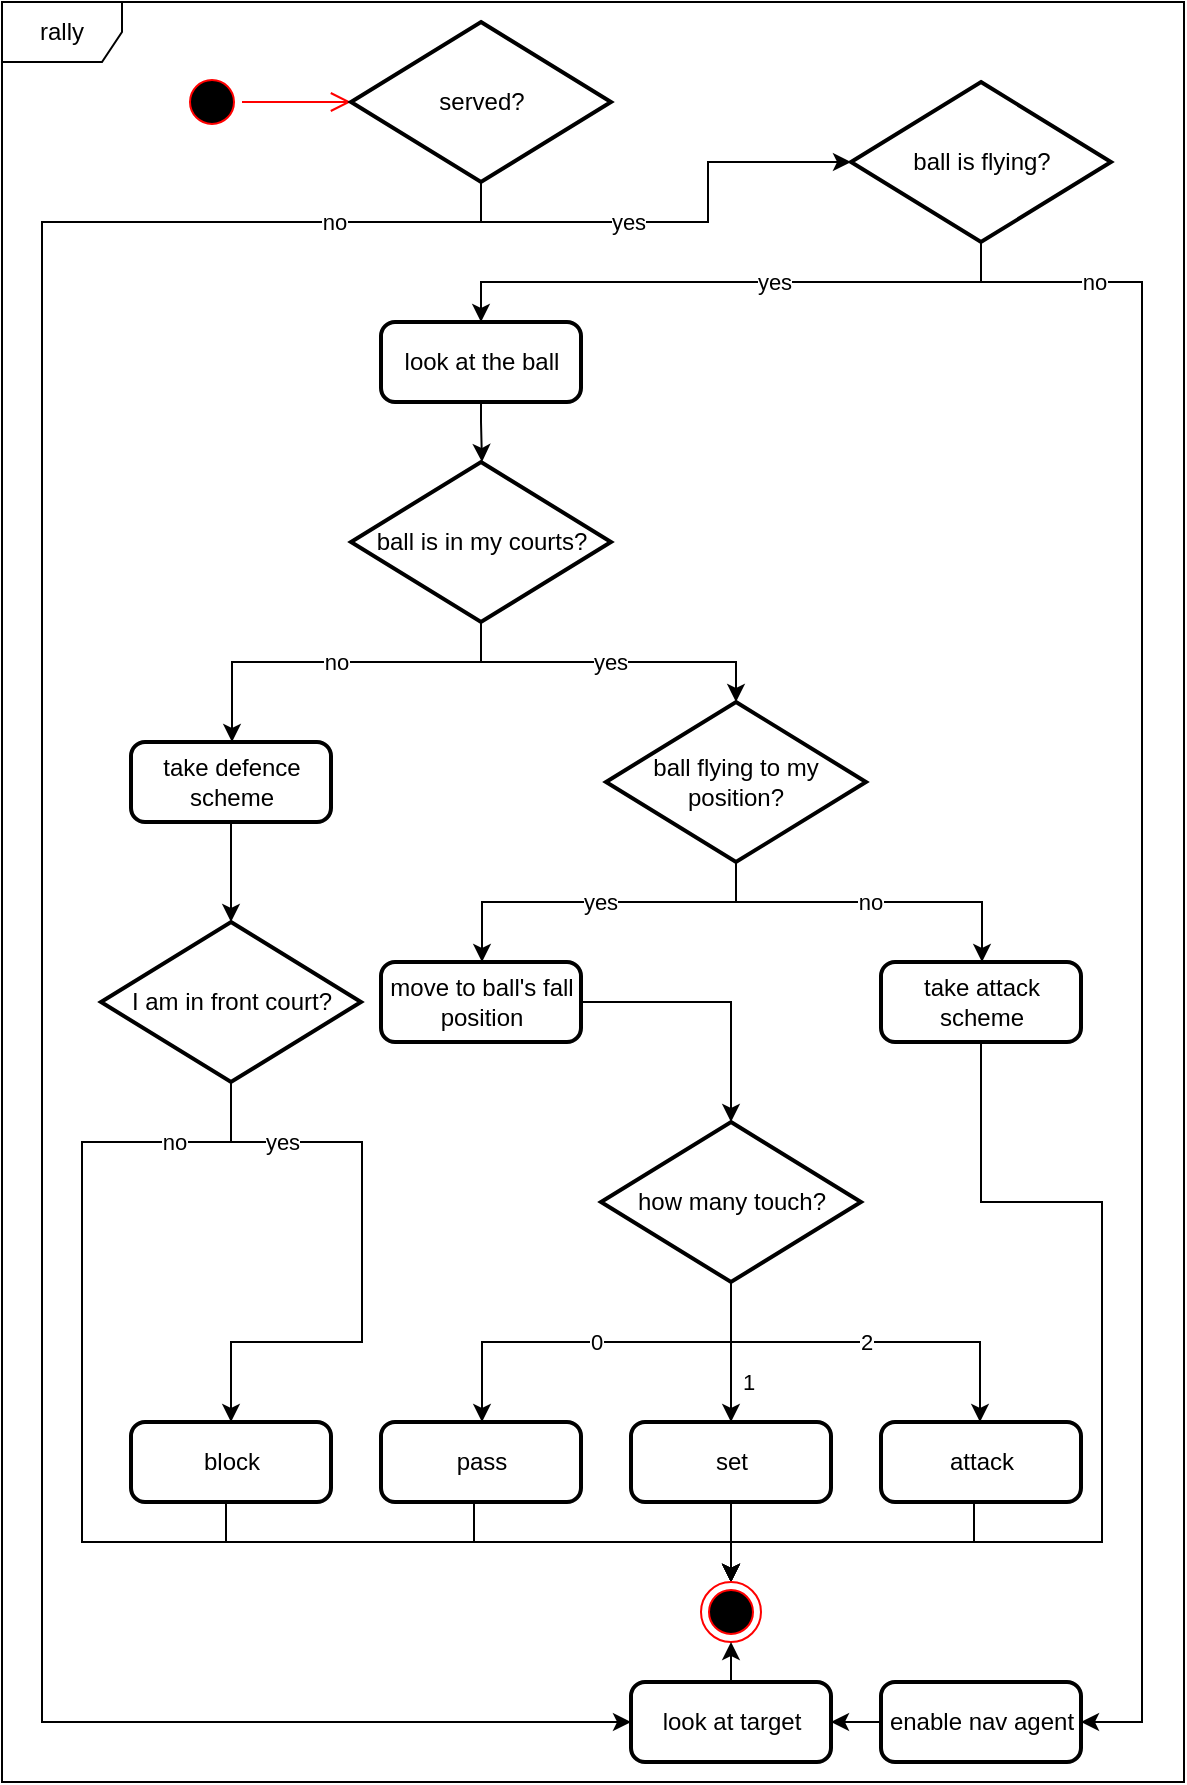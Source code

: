 <mxfile pages="1" version="11.2.5" type="device"><diagram id="eKWF7RJXT1cke-6vsnJ0" name="Page-1"><mxGraphModel dx="826" dy="937" grid="1" gridSize="10" guides="1" tooltips="1" connect="1" arrows="1" fold="1" page="0" pageScale="1" pageWidth="827" pageHeight="1169" math="0" shadow="0"><root><mxCell id="0"/><mxCell id="1" parent="0"/><mxCell id="Ck7tO_PgvUv4vr6AzTIq-21" value="rally" style="shape=umlFrame;whiteSpace=wrap;html=1;" parent="1" vertex="1"><mxGeometry x="-180" y="-400" width="591" height="890" as="geometry"/></mxCell><mxCell id="iUjWre-iTWh2z_IjAO6Z-2" value="ball flying to my position?" style="strokeWidth=2;html=1;shape=mxgraph.flowchart.decision;whiteSpace=wrap;" parent="1" vertex="1"><mxGeometry x="122" y="-50" width="130" height="80" as="geometry"/></mxCell><mxCell id="iUjWre-iTWh2z_IjAO6Z-3" value="take defence scheme" style="rounded=1;whiteSpace=wrap;html=1;absoluteArcSize=1;arcSize=14;strokeWidth=2;" parent="1" vertex="1"><mxGeometry x="-115.5" y="-30" width="100" height="40" as="geometry"/></mxCell><mxCell id="iUjWre-iTWh2z_IjAO6Z-4" value="move to ball's fall position" style="rounded=1;whiteSpace=wrap;html=1;absoluteArcSize=1;arcSize=14;strokeWidth=2;" parent="1" vertex="1"><mxGeometry x="9.5" y="80" width="100" height="40" as="geometry"/></mxCell><mxCell id="iUjWre-iTWh2z_IjAO6Z-6" value="how many touch?" style="strokeWidth=2;html=1;shape=mxgraph.flowchart.decision;whiteSpace=wrap;" parent="1" vertex="1"><mxGeometry x="119.5" y="160" width="130" height="80" as="geometry"/></mxCell><mxCell id="iUjWre-iTWh2z_IjAO6Z-7" value="pass" style="rounded=1;whiteSpace=wrap;html=1;absoluteArcSize=1;arcSize=14;strokeWidth=2;" parent="1" vertex="1"><mxGeometry x="9.5" y="310" width="100" height="40" as="geometry"/></mxCell><mxCell id="iUjWre-iTWh2z_IjAO6Z-8" value="set" style="rounded=1;whiteSpace=wrap;html=1;absoluteArcSize=1;arcSize=14;strokeWidth=2;" parent="1" vertex="1"><mxGeometry x="134.5" y="310" width="100" height="40" as="geometry"/></mxCell><mxCell id="iUjWre-iTWh2z_IjAO6Z-9" value="attack" style="rounded=1;whiteSpace=wrap;html=1;absoluteArcSize=1;arcSize=14;strokeWidth=2;" parent="1" vertex="1"><mxGeometry x="259.5" y="310" width="100" height="40" as="geometry"/></mxCell><mxCell id="iUjWre-iTWh2z_IjAO6Z-10" value="0" style="endArrow=classic;html=1;edgeStyle=orthogonalEdgeStyle;rounded=0;exitX=0.5;exitY=1;exitDx=0;exitDy=0;exitPerimeter=0;" parent="1" source="iUjWre-iTWh2z_IjAO6Z-6" target="iUjWre-iTWh2z_IjAO6Z-7" edge="1"><mxGeometry width="50" height="50" relative="1" as="geometry"><mxPoint x="-100" y="630" as="sourcePoint"/><mxPoint x="-50" y="580" as="targetPoint"/><Array as="points"><mxPoint x="184" y="270"/><mxPoint x="60" y="270"/></Array></mxGeometry></mxCell><mxCell id="iUjWre-iTWh2z_IjAO6Z-11" value="1" style="endArrow=classic;html=1;edgeStyle=orthogonalEdgeStyle;rounded=0;" parent="1" source="iUjWre-iTWh2z_IjAO6Z-6" target="iUjWre-iTWh2z_IjAO6Z-8" edge="1"><mxGeometry x="0.429" y="8" width="50" height="50" relative="1" as="geometry"><mxPoint x="-100" y="630" as="sourcePoint"/><mxPoint x="-50" y="580" as="targetPoint"/><mxPoint as="offset"/></mxGeometry></mxCell><mxCell id="iUjWre-iTWh2z_IjAO6Z-12" value="2" style="endArrow=classic;html=1;edgeStyle=orthogonalEdgeStyle;rounded=0;exitX=0.5;exitY=1;exitDx=0;exitDy=0;exitPerimeter=0;" parent="1" source="iUjWre-iTWh2z_IjAO6Z-6" target="iUjWre-iTWh2z_IjAO6Z-9" edge="1"><mxGeometry width="50" height="50" relative="1" as="geometry"><mxPoint x="-110" y="710" as="sourcePoint"/><mxPoint x="-60" y="660" as="targetPoint"/><Array as="points"><mxPoint x="184" y="270"/><mxPoint x="309" y="270"/></Array></mxGeometry></mxCell><mxCell id="iUjWre-iTWh2z_IjAO6Z-13" value="" style="endArrow=classic;html=1;rounded=0;edgeStyle=orthogonalEdgeStyle;" parent="1" source="iUjWre-iTWh2z_IjAO6Z-4" target="iUjWre-iTWh2z_IjAO6Z-6" edge="1"><mxGeometry width="50" height="50" relative="1" as="geometry"><mxPoint x="-100" y="630" as="sourcePoint"/><mxPoint x="-50" y="580" as="targetPoint"/></mxGeometry></mxCell><mxCell id="iUjWre-iTWh2z_IjAO6Z-14" value="yes" style="endArrow=classic;html=1;rounded=0;edgeStyle=orthogonalEdgeStyle;" parent="1" source="iUjWre-iTWh2z_IjAO6Z-2" target="iUjWre-iTWh2z_IjAO6Z-4" edge="1"><mxGeometry width="50" height="50" relative="1" as="geometry"><mxPoint x="-100" y="630" as="sourcePoint"/><mxPoint x="-50" y="580" as="targetPoint"/><Array as="points"><mxPoint x="187" y="50"/><mxPoint x="60" y="50"/></Array></mxGeometry></mxCell><mxCell id="Ck7tO_PgvUv4vr6AzTIq-4" value="ball is in my courts?" style="strokeWidth=2;html=1;shape=mxgraph.flowchart.decision;whiteSpace=wrap;" parent="1" vertex="1"><mxGeometry x="-5.5" y="-170" width="130" height="80" as="geometry"/></mxCell><mxCell id="Ck7tO_PgvUv4vr6AzTIq-5" value="yes" style="endArrow=classic;html=1;rounded=0;edgeStyle=orthogonalEdgeStyle;" parent="1" source="Ck7tO_PgvUv4vr6AzTIq-4" target="iUjWre-iTWh2z_IjAO6Z-2" edge="1"><mxGeometry width="50" height="50" relative="1" as="geometry"><mxPoint x="-100" y="630" as="sourcePoint"/><mxPoint x="-50" y="580" as="targetPoint"/></mxGeometry></mxCell><mxCell id="Ck7tO_PgvUv4vr6AzTIq-7" value="no" style="endArrow=classic;html=1;edgeStyle=orthogonalEdgeStyle;rounded=0;" parent="1" source="Ck7tO_PgvUv4vr6AzTIq-4" target="iUjWre-iTWh2z_IjAO6Z-3" edge="1"><mxGeometry width="50" height="50" relative="1" as="geometry"><mxPoint x="-110" y="630" as="sourcePoint"/><mxPoint x="-60" y="580" as="targetPoint"/><Array as="points"><mxPoint x="59" y="-70"/><mxPoint x="-65" y="-70"/></Array></mxGeometry></mxCell><mxCell id="Ck7tO_PgvUv4vr6AzTIq-8" value="take attack scheme" style="rounded=1;whiteSpace=wrap;html=1;absoluteArcSize=1;arcSize=14;strokeWidth=2;" parent="1" vertex="1"><mxGeometry x="259.5" y="80" width="100" height="40" as="geometry"/></mxCell><mxCell id="Ck7tO_PgvUv4vr6AzTIq-9" value="no" style="endArrow=classic;html=1;rounded=0;edgeStyle=orthogonalEdgeStyle;" parent="1" source="iUjWre-iTWh2z_IjAO6Z-2" target="Ck7tO_PgvUv4vr6AzTIq-8" edge="1"><mxGeometry width="50" height="50" relative="1" as="geometry"><mxPoint x="-110" y="630" as="sourcePoint"/><mxPoint x="-60" y="580" as="targetPoint"/><Array as="points"><mxPoint x="187" y="50"/><mxPoint x="310" y="50"/></Array></mxGeometry></mxCell><mxCell id="Ck7tO_PgvUv4vr6AzTIq-10" value="I am in front court?" style="strokeWidth=2;html=1;shape=mxgraph.flowchart.decision;whiteSpace=wrap;" parent="1" vertex="1"><mxGeometry x="-130.5" y="60" width="130" height="80" as="geometry"/></mxCell><mxCell id="Ck7tO_PgvUv4vr6AzTIq-11" value="" style="endArrow=classic;html=1;rounded=0;edgeStyle=orthogonalEdgeStyle;" parent="1" source="iUjWre-iTWh2z_IjAO6Z-3" target="Ck7tO_PgvUv4vr6AzTIq-10" edge="1"><mxGeometry width="50" height="50" relative="1" as="geometry"><mxPoint x="-130" y="630" as="sourcePoint"/><mxPoint x="-80" y="580" as="targetPoint"/></mxGeometry></mxCell><mxCell id="Ck7tO_PgvUv4vr6AzTIq-12" value="block" style="rounded=1;whiteSpace=wrap;html=1;absoluteArcSize=1;arcSize=14;strokeWidth=2;" parent="1" vertex="1"><mxGeometry x="-115.5" y="310" width="100" height="40" as="geometry"/></mxCell><mxCell id="Ck7tO_PgvUv4vr6AzTIq-13" value="yes" style="endArrow=classic;html=1;rounded=0;edgeStyle=orthogonalEdgeStyle;exitX=0.5;exitY=1;exitDx=0;exitDy=0;exitPerimeter=0;entryX=0.5;entryY=0;entryDx=0;entryDy=0;" parent="1" source="Ck7tO_PgvUv4vr6AzTIq-10" target="Ck7tO_PgvUv4vr6AzTIq-12" edge="1"><mxGeometry x="-0.636" width="50" height="50" relative="1" as="geometry"><mxPoint x="-220" y="630" as="sourcePoint"/><mxPoint x="-170" y="580" as="targetPoint"/><Array as="points"><mxPoint x="-65" y="170"/><mxPoint y="170"/><mxPoint y="270"/><mxPoint x="-65" y="270"/></Array><mxPoint as="offset"/></mxGeometry></mxCell><mxCell id="Ck7tO_PgvUv4vr6AzTIq-15" value="" style="endArrow=classic;html=1;rounded=0;edgeStyle=orthogonalEdgeStyle;entryX=0.5;entryY=0;entryDx=0;entryDy=0;" parent="1" source="Ck7tO_PgvUv4vr6AzTIq-12" target="WWFa841Dc4RuO9gCU0AI-1" edge="1"><mxGeometry width="50" height="50" relative="1" as="geometry"><mxPoint x="-230" y="630" as="sourcePoint"/><mxPoint x="-180" y="580" as="targetPoint"/><Array as="points"><mxPoint x="-68" y="370"/><mxPoint x="185" y="370"/></Array></mxGeometry></mxCell><mxCell id="Ck7tO_PgvUv4vr6AzTIq-16" value="" style="endArrow=classic;html=1;rounded=0;edgeStyle=orthogonalEdgeStyle;entryX=0.5;entryY=0;entryDx=0;entryDy=0;" parent="1" source="iUjWre-iTWh2z_IjAO6Z-7" target="WWFa841Dc4RuO9gCU0AI-1" edge="1"><mxGeometry width="50" height="50" relative="1" as="geometry"><mxPoint x="-250" y="630" as="sourcePoint"/><mxPoint x="-200" y="580" as="targetPoint"/><Array as="points"><mxPoint x="56" y="370"/><mxPoint x="185" y="370"/></Array></mxGeometry></mxCell><mxCell id="Ck7tO_PgvUv4vr6AzTIq-17" value="" style="endArrow=classic;html=1;rounded=0;edgeStyle=orthogonalEdgeStyle;entryX=0.5;entryY=0;entryDx=0;entryDy=0;" parent="1" source="iUjWre-iTWh2z_IjAO6Z-8" target="WWFa841Dc4RuO9gCU0AI-1" edge="1"><mxGeometry width="50" height="50" relative="1" as="geometry"><mxPoint x="-250" y="660" as="sourcePoint"/><mxPoint x="-200" y="610" as="targetPoint"/></mxGeometry></mxCell><mxCell id="Ck7tO_PgvUv4vr6AzTIq-18" value="" style="endArrow=classic;html=1;rounded=0;edgeStyle=orthogonalEdgeStyle;entryX=0.5;entryY=0;entryDx=0;entryDy=0;" parent="1" source="iUjWre-iTWh2z_IjAO6Z-9" target="WWFa841Dc4RuO9gCU0AI-1" edge="1"><mxGeometry width="50" height="50" relative="1" as="geometry"><mxPoint x="-250" y="660" as="sourcePoint"/><mxPoint x="-200" y="610" as="targetPoint"/><Array as="points"><mxPoint x="306" y="370"/><mxPoint x="185" y="370"/></Array></mxGeometry></mxCell><mxCell id="Ck7tO_PgvUv4vr6AzTIq-19" value="" style="endArrow=classic;html=1;rounded=0;edgeStyle=orthogonalEdgeStyle;entryX=0.5;entryY=0;entryDx=0;entryDy=0;" parent="1" source="Ck7tO_PgvUv4vr6AzTIq-8" target="WWFa841Dc4RuO9gCU0AI-1" edge="1"><mxGeometry width="50" height="50" relative="1" as="geometry"><mxPoint x="-250" y="660" as="sourcePoint"/><mxPoint x="-200" y="610" as="targetPoint"/><Array as="points"><mxPoint x="310" y="200"/><mxPoint x="370" y="200"/><mxPoint x="370" y="370"/><mxPoint x="185" y="370"/></Array></mxGeometry></mxCell><mxCell id="WEdASLVPeg8-vBGGi1UE-1" value="" style="ellipse;html=1;shape=startState;fillColor=#000000;strokeColor=#ff0000;" parent="1" vertex="1"><mxGeometry x="-90" y="-365" width="30" height="30" as="geometry"/></mxCell><mxCell id="WEdASLVPeg8-vBGGi1UE-2" value="" style="edgeStyle=orthogonalEdgeStyle;html=1;verticalAlign=bottom;endArrow=open;endSize=8;strokeColor=#ff0000;rounded=0;" parent="1" source="WEdASLVPeg8-vBGGi1UE-1" target="g0oi2o7cWjsk6L73V7P2-5" edge="1"><mxGeometry relative="1" as="geometry"><mxPoint x="250" y="135" as="targetPoint"/></mxGeometry></mxCell><mxCell id="g0oi2o7cWjsk6L73V7P2-1" value="ball is flying?" style="strokeWidth=2;html=1;shape=mxgraph.flowchart.decision;whiteSpace=wrap;" parent="1" vertex="1"><mxGeometry x="244.5" y="-360" width="130" height="80" as="geometry"/></mxCell><mxCell id="g0oi2o7cWjsk6L73V7P2-2" value="yes" style="endArrow=classic;html=1;rounded=0;edgeStyle=orthogonalEdgeStyle;exitX=0.5;exitY=1;exitDx=0;exitDy=0;exitPerimeter=0;" parent="1" source="g0oi2o7cWjsk6L73V7P2-1" target="g0oi2o7cWjsk6L73V7P2-3" edge="1"><mxGeometry x="-0.15" width="50" height="50" relative="1" as="geometry"><mxPoint x="-130" y="130" as="sourcePoint"/><mxPoint x="-250" y="680" as="targetPoint"/><mxPoint as="offset"/></mxGeometry></mxCell><mxCell id="g0oi2o7cWjsk6L73V7P2-3" value="look at the ball" style="rounded=1;whiteSpace=wrap;html=1;absoluteArcSize=1;arcSize=14;strokeWidth=2;" parent="1" vertex="1"><mxGeometry x="9.5" y="-240" width="100" height="40" as="geometry"/></mxCell><mxCell id="g0oi2o7cWjsk6L73V7P2-4" value="" style="endArrow=classic;html=1;edgeStyle=orthogonalEdgeStyle;rounded=0;exitX=0.5;exitY=1;exitDx=0;exitDy=0;" parent="1" source="g0oi2o7cWjsk6L73V7P2-3" target="Ck7tO_PgvUv4vr6AzTIq-4" edge="1"><mxGeometry width="50" height="50" relative="1" as="geometry"><mxPoint x="65" y="-80" as="sourcePoint"/><mxPoint x="65" y="-45" as="targetPoint"/><Array as="points"><mxPoint x="60" y="-190"/><mxPoint x="60" y="-190"/></Array></mxGeometry></mxCell><mxCell id="g0oi2o7cWjsk6L73V7P2-5" value="served?" style="strokeWidth=2;html=1;shape=mxgraph.flowchart.decision;whiteSpace=wrap;" parent="1" vertex="1"><mxGeometry x="-5.5" y="-390" width="130" height="80" as="geometry"/></mxCell><mxCell id="g0oi2o7cWjsk6L73V7P2-6" value="yes" style="endArrow=classic;html=1;rounded=0;edgeStyle=orthogonalEdgeStyle;exitX=0.5;exitY=1;exitDx=0;exitDy=0;exitPerimeter=0;entryX=0;entryY=0.5;entryDx=0;entryDy=0;entryPerimeter=0;" parent="1" source="g0oi2o7cWjsk6L73V7P2-5" target="g0oi2o7cWjsk6L73V7P2-1" edge="1"><mxGeometry x="-0.21" width="50" height="50" relative="1" as="geometry"><mxPoint x="65" y="-90" as="sourcePoint"/><mxPoint x="65" y="-45" as="targetPoint"/><mxPoint as="offset"/><Array as="points"><mxPoint x="59" y="-290"/><mxPoint x="173" y="-290"/><mxPoint x="173" y="-320"/></Array></mxGeometry></mxCell><mxCell id="g0oi2o7cWjsk6L73V7P2-7" value="no" style="endArrow=classic;html=1;rounded=0;edgeStyle=orthogonalEdgeStyle;exitX=0.5;exitY=1;exitDx=0;exitDy=0;exitPerimeter=0;" parent="1" source="g0oi2o7cWjsk6L73V7P2-5" target="I0Us86-ELmwkfwZfPicH-1" edge="1"><mxGeometry x="-0.854" width="50" height="50" relative="1" as="geometry"><mxPoint x="210" y="-200" as="sourcePoint"/><mxPoint x="-90" y="-420" as="targetPoint"/><Array as="points"><mxPoint x="59" y="-290"/><mxPoint x="-160" y="-290"/><mxPoint x="-160" y="460"/></Array><mxPoint as="offset"/></mxGeometry></mxCell><mxCell id="g0oi2o7cWjsk6L73V7P2-8" value="no" style="endArrow=classic;html=1;rounded=0;edgeStyle=orthogonalEdgeStyle;exitX=0.5;exitY=1;exitDx=0;exitDy=0;exitPerimeter=0;" parent="1" source="g0oi2o7cWjsk6L73V7P2-1" target="xtyhOxEcOAGuoJ7KCXlK-1" edge="1"><mxGeometry x="-0.821" width="50" height="50" relative="1" as="geometry"><mxPoint x="-115" y="-180" as="sourcePoint"/><mxPoint x="-120" y="-420" as="targetPoint"/><Array as="points"><mxPoint x="310" y="-260"/><mxPoint x="390" y="-260"/><mxPoint x="390" y="460"/></Array><mxPoint as="offset"/></mxGeometry></mxCell><mxCell id="g0oi2o7cWjsk6L73V7P2-13" value="no" style="endArrow=classic;html=1;rounded=0;edgeStyle=orthogonalEdgeStyle;exitX=0.5;exitY=1;exitDx=0;exitDy=0;exitPerimeter=0;entryX=0.5;entryY=0;entryDx=0;entryDy=0;" parent="1" source="Ck7tO_PgvUv4vr6AzTIq-10" target="WWFa841Dc4RuO9gCU0AI-1" edge="1"><mxGeometry x="-0.82" width="50" height="50" relative="1" as="geometry"><mxPoint x="-50" y="360" as="sourcePoint"/><mxPoint x="-170" y="-430" as="targetPoint"/><Array as="points"><mxPoint x="-65" y="170"/><mxPoint x="-140" y="170"/><mxPoint x="-140" y="370"/><mxPoint x="184" y="370"/></Array><mxPoint as="offset"/></mxGeometry></mxCell><mxCell id="WWFa841Dc4RuO9gCU0AI-1" value="" style="ellipse;html=1;shape=endState;fillColor=#000000;strokeColor=#ff0000;" parent="1" vertex="1"><mxGeometry x="169.5" y="390" width="30" height="30" as="geometry"/></mxCell><mxCell id="I0Us86-ELmwkfwZfPicH-1" value="look at target" style="rounded=1;whiteSpace=wrap;html=1;absoluteArcSize=1;arcSize=14;strokeWidth=2;" parent="1" vertex="1"><mxGeometry x="134.5" y="440" width="100" height="40" as="geometry"/></mxCell><mxCell id="I0Us86-ELmwkfwZfPicH-2" value="" style="endArrow=classic;html=1;rounded=0;edgeStyle=orthogonalEdgeStyle;" parent="1" source="I0Us86-ELmwkfwZfPicH-1" target="WWFa841Dc4RuO9gCU0AI-1" edge="1"><mxGeometry width="50" height="50" relative="1" as="geometry"><mxPoint x="74.357" y="389.5" as="sourcePoint"/><mxPoint x="-30.214" y="659.786" as="targetPoint"/></mxGeometry></mxCell><mxCell id="xtyhOxEcOAGuoJ7KCXlK-1" value="enable nav agent" style="rounded=1;whiteSpace=wrap;html=1;absoluteArcSize=1;arcSize=14;strokeWidth=2;" vertex="1" parent="1"><mxGeometry x="259.5" y="440" width="100" height="40" as="geometry"/></mxCell><mxCell id="xtyhOxEcOAGuoJ7KCXlK-2" value="" style="endArrow=classic;html=1;rounded=0;edgeStyle=orthogonalEdgeStyle;" edge="1" parent="1" source="xtyhOxEcOAGuoJ7KCXlK-1" target="I0Us86-ELmwkfwZfPicH-1"><mxGeometry width="50" height="50" relative="1" as="geometry"><mxPoint x="-180" y="560" as="sourcePoint"/><mxPoint x="-130" y="510" as="targetPoint"/></mxGeometry></mxCell></root></mxGraphModel></diagram></mxfile>
